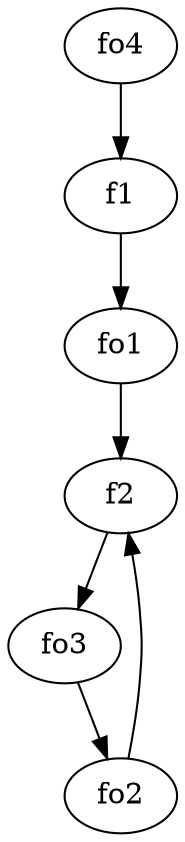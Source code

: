 strict digraph  {
f1;
f2;
fo1;
fo2;
fo3;
fo4;
f1 -> fo1  [weight=2];
f2 -> fo3  [weight=2];
fo1 -> f2  [weight=2];
fo2 -> f2  [weight=2];
fo3 -> fo2  [weight=2];
fo4 -> f1  [weight=2];
}
